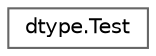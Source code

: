 digraph "Graphical Class Hierarchy"
{
 // LATEX_PDF_SIZE
  bgcolor="transparent";
  edge [fontname=Helvetica,fontsize=10,labelfontname=Helvetica,labelfontsize=10];
  node [fontname=Helvetica,fontsize=10,shape=box,height=0.2,width=0.4];
  rankdir="LR";
  Node0 [id="Node000000",label="dtype.Test",height=0.2,width=0.4,color="grey40", fillcolor="white", style="filled",URL="$dc/da2/classdtype_1_1Test.html",tooltip=" "];
}
